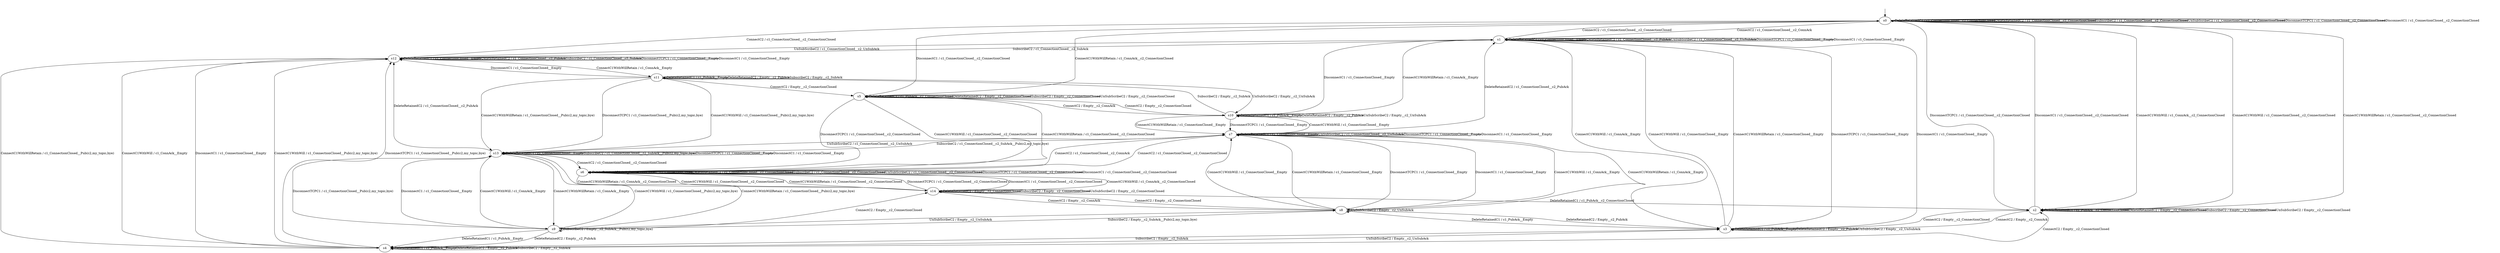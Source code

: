 digraph h5 {
s0 [label="s0"];
s1 [label="s1"];
s2 [label="s2"];
s5 [label="s5"];
s3 [label="s3"];
s6 [label="s6"];
s10 [label="s10"];
s12 [label="s12"];
s4 [label="s4"];
s7 [label="s7"];
s11 [label="s11"];
s14 [label="s14"];
s8 [label="s8"];
s13 [label="s13"];
s9 [label="s9"];
s0 -> s1 [label="ConnectC2 / c1_ConnectionClosed__c2_ConnAck"];
s0 -> s2 [label="ConnectC1WithWill / c1_ConnAck__c2_ConnectionClosed"];
s0 -> s5 [label="ConnectC1WithWillRetain / c1_ConnAck__c2_ConnectionClosed"];
s0 -> s0 [label="DeleteRetainedC1 / c1_ConnectionClosed__c2_ConnectionClosed"];
s0 -> s0 [label="DeleteRetainedC2 / c1_ConnectionClosed__c2_ConnectionClosed"];
s0 -> s0 [label="SubscribeC2 / c1_ConnectionClosed__c2_ConnectionClosed"];
s0 -> s0 [label="UnSubScribeC2 / c1_ConnectionClosed__c2_ConnectionClosed"];
s0 -> s0 [label="DisconnectTCPC1 / c1_ConnectionClosed__c2_ConnectionClosed"];
s0 -> s0 [label="DisconnectC1 / c1_ConnectionClosed__c2_ConnectionClosed"];
s1 -> s0 [label="ConnectC2 / c1_ConnectionClosed__c2_ConnectionClosed"];
s1 -> s3 [label="ConnectC1WithWill / c1_ConnAck__Empty"];
s1 -> s10 [label="ConnectC1WithWillRetain / c1_ConnAck__Empty"];
s1 -> s1 [label="DeleteRetainedC1 / c1_ConnectionClosed__Empty"];
s1 -> s1 [label="DeleteRetainedC2 / c1_ConnectionClosed__c2_PubAck"];
s1 -> s12 [label="SubscribeC2 / c1_ConnectionClosed__c2_SubAck"];
s1 -> s1 [label="UnSubScribeC2 / c1_ConnectionClosed__c2_UnSubAck"];
s1 -> s1 [label="DisconnectTCPC1 / c1_ConnectionClosed__Empty"];
s1 -> s1 [label="DisconnectC1 / c1_ConnectionClosed__Empty"];
s2 -> s3 [label="ConnectC2 / Empty__c2_ConnAck"];
s2 -> s0 [label="ConnectC1WithWill / c1_ConnectionClosed__c2_ConnectionClosed"];
s2 -> s0 [label="ConnectC1WithWillRetain / c1_ConnectionClosed__c2_ConnectionClosed"];
s2 -> s2 [label="DeleteRetainedC1 / c1_PubAck__c2_ConnectionClosed"];
s2 -> s2 [label="DeleteRetainedC2 / Empty__c2_ConnectionClosed"];
s2 -> s2 [label="SubscribeC2 / Empty__c2_ConnectionClosed"];
s2 -> s2 [label="UnSubScribeC2 / Empty__c2_ConnectionClosed"];
s2 -> s0 [label="DisconnectTCPC1 / c1_ConnectionClosed__c2_ConnectionClosed"];
s2 -> s0 [label="DisconnectC1 / c1_ConnectionClosed__c2_ConnectionClosed"];
s5 -> s10 [label="ConnectC2 / Empty__c2_ConnAck"];
s5 -> s6 [label="ConnectC1WithWill / c1_ConnectionClosed__c2_ConnectionClosed"];
s5 -> s6 [label="ConnectC1WithWillRetain / c1_ConnectionClosed__c2_ConnectionClosed"];
s5 -> s5 [label="DeleteRetainedC1 / c1_PubAck__c2_ConnectionClosed"];
s5 -> s5 [label="DeleteRetainedC2 / Empty__c2_ConnectionClosed"];
s5 -> s5 [label="SubscribeC2 / Empty__c2_ConnectionClosed"];
s5 -> s5 [label="UnSubScribeC2 / Empty__c2_ConnectionClosed"];
s5 -> s6 [label="DisconnectTCPC1 / c1_ConnectionClosed__c2_ConnectionClosed"];
s5 -> s0 [label="DisconnectC1 / c1_ConnectionClosed__c2_ConnectionClosed"];
s3 -> s2 [label="ConnectC2 / Empty__c2_ConnectionClosed"];
s3 -> s1 [label="ConnectC1WithWill / c1_ConnectionClosed__Empty"];
s3 -> s1 [label="ConnectC1WithWillRetain / c1_ConnectionClosed__Empty"];
s3 -> s3 [label="DeleteRetainedC1 / c1_PubAck__Empty"];
s3 -> s3 [label="DeleteRetainedC2 / Empty__c2_PubAck"];
s3 -> s4 [label="SubscribeC2 / Empty__c2_SubAck"];
s3 -> s3 [label="UnSubScribeC2 / Empty__c2_UnSubAck"];
s3 -> s1 [label="DisconnectTCPC1 / c1_ConnectionClosed__Empty"];
s3 -> s1 [label="DisconnectC1 / c1_ConnectionClosed__Empty"];
s6 -> s7 [label="ConnectC2 / c1_ConnectionClosed__c2_ConnAck"];
s6 -> s14 [label="ConnectC1WithWill / c1_ConnAck__c2_ConnectionClosed"];
s6 -> s14 [label="ConnectC1WithWillRetain / c1_ConnAck__c2_ConnectionClosed"];
s6 -> s6 [label="DeleteRetainedC1 / c1_ConnectionClosed__c2_ConnectionClosed"];
s6 -> s6 [label="DeleteRetainedC2 / c1_ConnectionClosed__c2_ConnectionClosed"];
s6 -> s6 [label="SubscribeC2 / c1_ConnectionClosed__c2_ConnectionClosed"];
s6 -> s6 [label="UnSubScribeC2 / c1_ConnectionClosed__c2_ConnectionClosed"];
s6 -> s6 [label="DisconnectTCPC1 / c1_ConnectionClosed__c2_ConnectionClosed"];
s6 -> s6 [label="DisconnectC1 / c1_ConnectionClosed__c2_ConnectionClosed"];
s10 -> s5 [label="ConnectC2 / Empty__c2_ConnectionClosed"];
s10 -> s7 [label="ConnectC1WithWill / c1_ConnectionClosed__Empty"];
s10 -> s7 [label="ConnectC1WithWillRetain / c1_ConnectionClosed__Empty"];
s10 -> s10 [label="DeleteRetainedC1 / c1_PubAck__Empty"];
s10 -> s10 [label="DeleteRetainedC2 / Empty__c2_PubAck"];
s10 -> s11 [label="SubscribeC2 / Empty__c2_SubAck"];
s10 -> s10 [label="UnSubScribeC2 / Empty__c2_UnSubAck"];
s10 -> s7 [label="DisconnectTCPC1 / c1_ConnectionClosed__Empty"];
s10 -> s1 [label="DisconnectC1 / c1_ConnectionClosed__Empty"];
s12 -> s0 [label="ConnectC2 / c1_ConnectionClosed__c2_ConnectionClosed"];
s12 -> s4 [label="ConnectC1WithWill / c1_ConnAck__Empty"];
s12 -> s11 [label="ConnectC1WithWillRetain / c1_ConnAck__Empty"];
s12 -> s12 [label="DeleteRetainedC1 / c1_ConnectionClosed__Empty"];
s12 -> s12 [label="DeleteRetainedC2 / c1_ConnectionClosed__c2_PubAck"];
s12 -> s12 [label="SubscribeC2 / c1_ConnectionClosed__c2_SubAck"];
s12 -> s1 [label="UnSubScribeC2 / c1_ConnectionClosed__c2_UnSubAck"];
s12 -> s12 [label="DisconnectTCPC1 / c1_ConnectionClosed__Empty"];
s12 -> s12 [label="DisconnectC1 / c1_ConnectionClosed__Empty"];
s4 -> s2 [label="ConnectC2 / Empty__c2_ConnectionClosed"];
s4 -> s12 [label="ConnectC1WithWill / c1_ConnectionClosed__Pub(c2,my_topic,bye)"];
s4 -> s12 [label="ConnectC1WithWillRetain / c1_ConnectionClosed__Pub(c2,my_topic,bye)"];
s4 -> s4 [label="DeleteRetainedC1 / c1_PubAck__Empty"];
s4 -> s4 [label="DeleteRetainedC2 / Empty__c2_PubAck"];
s4 -> s4 [label="SubscribeC2 / Empty__c2_SubAck"];
s4 -> s3 [label="UnSubScribeC2 / Empty__c2_UnSubAck"];
s4 -> s12 [label="DisconnectTCPC1 / c1_ConnectionClosed__Pub(c2,my_topic,bye)"];
s4 -> s12 [label="DisconnectC1 / c1_ConnectionClosed__Empty"];
s7 -> s6 [label="ConnectC2 / c1_ConnectionClosed__c2_ConnectionClosed"];
s7 -> s8 [label="ConnectC1WithWill / c1_ConnAck__Empty"];
s7 -> s8 [label="ConnectC1WithWillRetain / c1_ConnAck__Empty"];
s7 -> s7 [label="DeleteRetainedC1 / c1_ConnectionClosed__Empty"];
s7 -> s1 [label="DeleteRetainedC2 / c1_ConnectionClosed__c2_PubAck"];
s7 -> s13 [label="SubscribeC2 / c1_ConnectionClosed__c2_SubAck__Pub(c2,my_topic,bye)"];
s7 -> s7 [label="UnSubScribeC2 / c1_ConnectionClosed__c2_UnSubAck"];
s7 -> s7 [label="DisconnectTCPC1 / c1_ConnectionClosed__Empty"];
s7 -> s7 [label="DisconnectC1 / c1_ConnectionClosed__Empty"];
s11 -> s5 [label="ConnectC2 / Empty__c2_ConnectionClosed"];
s11 -> s13 [label="ConnectC1WithWill / c1_ConnectionClosed__Pub(c2,my_topic,bye)"];
s11 -> s13 [label="ConnectC1WithWillRetain / c1_ConnectionClosed__Pub(c2,my_topic,bye)"];
s11 -> s11 [label="DeleteRetainedC1 / c1_PubAck__Empty"];
s11 -> s11 [label="DeleteRetainedC2 / Empty__c2_PubAck"];
s11 -> s11 [label="SubscribeC2 / Empty__c2_SubAck"];
s11 -> s10 [label="UnSubScribeC2 / Empty__c2_UnSubAck"];
s11 -> s13 [label="DisconnectTCPC1 / c1_ConnectionClosed__Pub(c2,my_topic,bye)"];
s11 -> s12 [label="DisconnectC1 / c1_ConnectionClosed__Empty"];
s14 -> s8 [label="ConnectC2 / Empty__c2_ConnAck"];
s14 -> s6 [label="ConnectC1WithWill / c1_ConnectionClosed__c2_ConnectionClosed"];
s14 -> s6 [label="ConnectC1WithWillRetain / c1_ConnectionClosed__c2_ConnectionClosed"];
s14 -> s2 [label="DeleteRetainedC1 / c1_PubAck__c2_ConnectionClosed"];
s14 -> s14 [label="DeleteRetainedC2 / Empty__c2_ConnectionClosed"];
s14 -> s14 [label="SubscribeC2 / Empty__c2_ConnectionClosed"];
s14 -> s14 [label="UnSubScribeC2 / Empty__c2_ConnectionClosed"];
s14 -> s6 [label="DisconnectTCPC1 / c1_ConnectionClosed__c2_ConnectionClosed"];
s14 -> s6 [label="DisconnectC1 / c1_ConnectionClosed__c2_ConnectionClosed"];
s8 -> s14 [label="ConnectC2 / Empty__c2_ConnectionClosed"];
s8 -> s7 [label="ConnectC1WithWill / c1_ConnectionClosed__Empty"];
s8 -> s7 [label="ConnectC1WithWillRetain / c1_ConnectionClosed__Empty"];
s8 -> s3 [label="DeleteRetainedC1 / c1_PubAck__Empty"];
s8 -> s3 [label="DeleteRetainedC2 / Empty__c2_PubAck"];
s8 -> s9 [label="SubscribeC2 / Empty__c2_SubAck__Pub(c2,my_topic,bye)"];
s8 -> s8 [label="UnSubScribeC2 / Empty__c2_UnSubAck"];
s8 -> s7 [label="DisconnectTCPC1 / c1_ConnectionClosed__Empty"];
s8 -> s7 [label="DisconnectC1 / c1_ConnectionClosed__Empty"];
s13 -> s6 [label="ConnectC2 / c1_ConnectionClosed__c2_ConnectionClosed"];
s13 -> s9 [label="ConnectC1WithWill / c1_ConnAck__Empty"];
s13 -> s9 [label="ConnectC1WithWillRetain / c1_ConnAck__Empty"];
s13 -> s13 [label="DeleteRetainedC1 / c1_ConnectionClosed__Empty"];
s13 -> s12 [label="DeleteRetainedC2 / c1_ConnectionClosed__c2_PubAck"];
s13 -> s13 [label="SubscribeC2 / c1_ConnectionClosed__c2_SubAck__Pub(c2,my_topic,bye)"];
s13 -> s7 [label="UnSubScribeC2 / c1_ConnectionClosed__c2_UnSubAck"];
s13 -> s13 [label="DisconnectTCPC1 / c1_ConnectionClosed__Empty"];
s13 -> s13 [label="DisconnectC1 / c1_ConnectionClosed__Empty"];
s9 -> s14 [label="ConnectC2 / Empty__c2_ConnectionClosed"];
s9 -> s13 [label="ConnectC1WithWill / c1_ConnectionClosed__Pub(c2,my_topic,bye)"];
s9 -> s13 [label="ConnectC1WithWillRetain / c1_ConnectionClosed__Pub(c2,my_topic,bye)"];
s9 -> s4 [label="DeleteRetainedC1 / c1_PubAck__Empty"];
s9 -> s4 [label="DeleteRetainedC2 / Empty__c2_PubAck"];
s9 -> s9 [label="SubscribeC2 / Empty__c2_SubAck__Pub(c2,my_topic,bye)"];
s9 -> s8 [label="UnSubScribeC2 / Empty__c2_UnSubAck"];
s9 -> s13 [label="DisconnectTCPC1 / c1_ConnectionClosed__Pub(c2,my_topic,bye)"];
s9 -> s13 [label="DisconnectC1 / c1_ConnectionClosed__Empty"];
__start0 [shape=none, label=""];
__start0 -> s0 [label=""];
}
